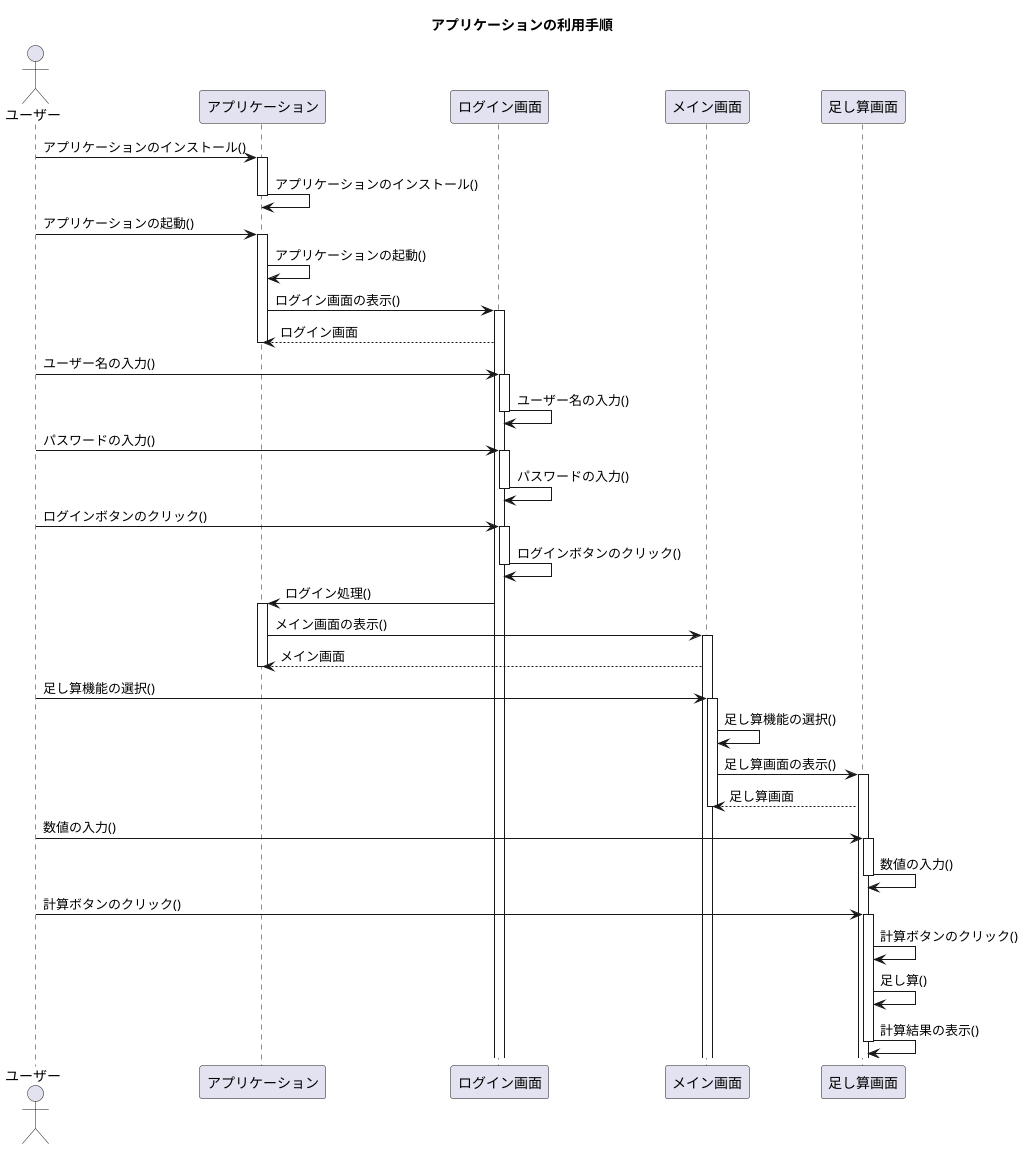@startuml

title アプリケーションの利用手順

actor ユーザー
participant アプリケーション
participant ログイン画面
participant メイン画面
participant 足し算画面

ユーザー -> アプリケーション: アプリケーションのインストール()
activate アプリケーション
アプリケーション -> アプリケーション: アプリケーションのインストール()
deactivate アプリケーション

ユーザー -> アプリケーション: アプリケーションの起動()
activate アプリケーション
アプリケーション -> アプリケーション: アプリケーションの起動()
アプリケーション -> ログイン画面: ログイン画面の表示()
activate ログイン画面
ログイン画面 --> アプリケーション: ログイン画面
deactivate アプリケーション

ユーザー -> ログイン画面: ユーザー名の入力()
activate ログイン画面
ログイン画面 -> ログイン画面: ユーザー名の入力()
deactivate ログイン画面

ユーザー -> ログイン画面: パスワードの入力()
activate ログイン画面
ログイン画面 -> ログイン画面: パスワードの入力()
deactivate ログイン画面

ユーザー -> ログイン画面: ログインボタンのクリック()
activate ログイン画面
ログイン画面 -> ログイン画面: ログインボタンのクリック()
deactivate ログイン画面

ログイン画面 -> アプリケーション: ログイン処理()
activate アプリケーション
アプリケーション -> メイン画面: メイン画面の表示()
activate メイン画面
メイン画面 --> アプリケーション: メイン画面
deactivate アプリケーション

ユーザー -> メイン画面: 足し算機能の選択()
activate メイン画面
メイン画面 -> メイン画面: 足し算機能の選択()
メイン画面 -> 足し算画面: 足し算画面の表示()
activate 足し算画面
足し算画面 --> メイン画面: 足し算画面
deactivate メイン画面

ユーザー -> 足し算画面: 数値の入力()
activate 足し算画面
足し算画面 -> 足し算画面: 数値の入力()
deactivate 足し算画面

ユーザー -> 足し算画面: 計算ボタンのクリック()
activate 足し算画面
足し算画面 -> 足し算画面: 計算ボタンのクリック()
足し算画面 -> 足し算画面: 足し算()
足し算画面 -> 足し算画面: 計算結果の表示()
deactivate 足し算画面

@enduml

@startuml

title クラス図

class アプリケーション {
  +アプリケーションのインストール()
  +アプリケーションの起動()
}

class ログイン画面 {
  +ログイン画面の表示()
  +ユーザー名の入力()
  +パスワードの入力()
  +ログインボタンのクリック()
}

class メイン画面 {
  +メイン画面の表示()
  +足し算機能の選択()
}

class 足し算画面 {
  +足し算画面の表示()
  +数値の入力()
  +計算ボタンのクリック()
  +計算結果の表示()
}

class 電卓 {
  +足し算()
}

class ユーザー {
  +ログイン処理()
}

アプリケーション "1" -- "1" ログイン画面
ログイン画面 "1" -- "1" メイン画面
メイン画面 "1" -- "1" 足し算画面
足し算画面 "1" -- "1" 電卓
ユーザー "1" -- "1" アプリケーション

@enduml

以上が、PlantUML形式で記述されたシーケンス図とクラス図です。シーケンス図ではアプリケーションの利用手順を時系列で表現し、クラス図ではアプリケーションを構成するクラスとその関係性を示しています。